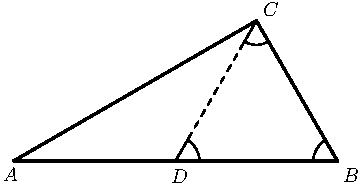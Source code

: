 import graph; size(6cm); real lsf=0.5; pen dps=linewidth(0.7)+fontsize(10); defaultpen(dps); pen ds=black; real xmin=-9.001359860588535,xmax=8.832994492726298,ymin=-2.8920896684207085,ymax=9.180396355361632; 
pair A=(-3.56,0.), B=(2.6,0.), D=(-0.48,0.), C=(1.06,2.6673582436560705); 
draw(arc(D,0.4572911372644829,0.,60.)--(-0.48,0.)--cycle,linewidth(0.8)); draw(arc(C,0.4572911372644829,-120.,-60.)--(1.06,2.6673582436560705)--cycle,linewidth(0.8)); draw(arc(B,0.4572911372644829,120.,180.)--(2.6,0.)--cycle,linewidth(0.8)); 
draw(A--B,linewidth(1.2)); draw(A--C,linewidth(1.2)); draw(C--B,linewidth(1.2)); draw(C--D,linewidth(0.8)+linetype("4 4")); 
dot(A,linewidth(1.pt)+ds); label("$A$",(-3.811105452636654,-0.4227175271925015),NE*lsf); dot(B,linewidth(1.pt)+ds); label("$B$",(2.6595641396557794,-0.4455820840557256),NE*lsf); dot(D,linewidth(1.pt)+ds); label("$D$",(-0.6100674917852732,-0.4684466409189497),NE*lsf); dot(C,linewidth(1.pt)+ds); label("$C$",(1.150503386682986,2.709726763069204),NE*lsf); 
clip((xmin,ymin)--(xmin,ymax)--(xmax,ymax)--(xmax,ymin)--cycle); 
